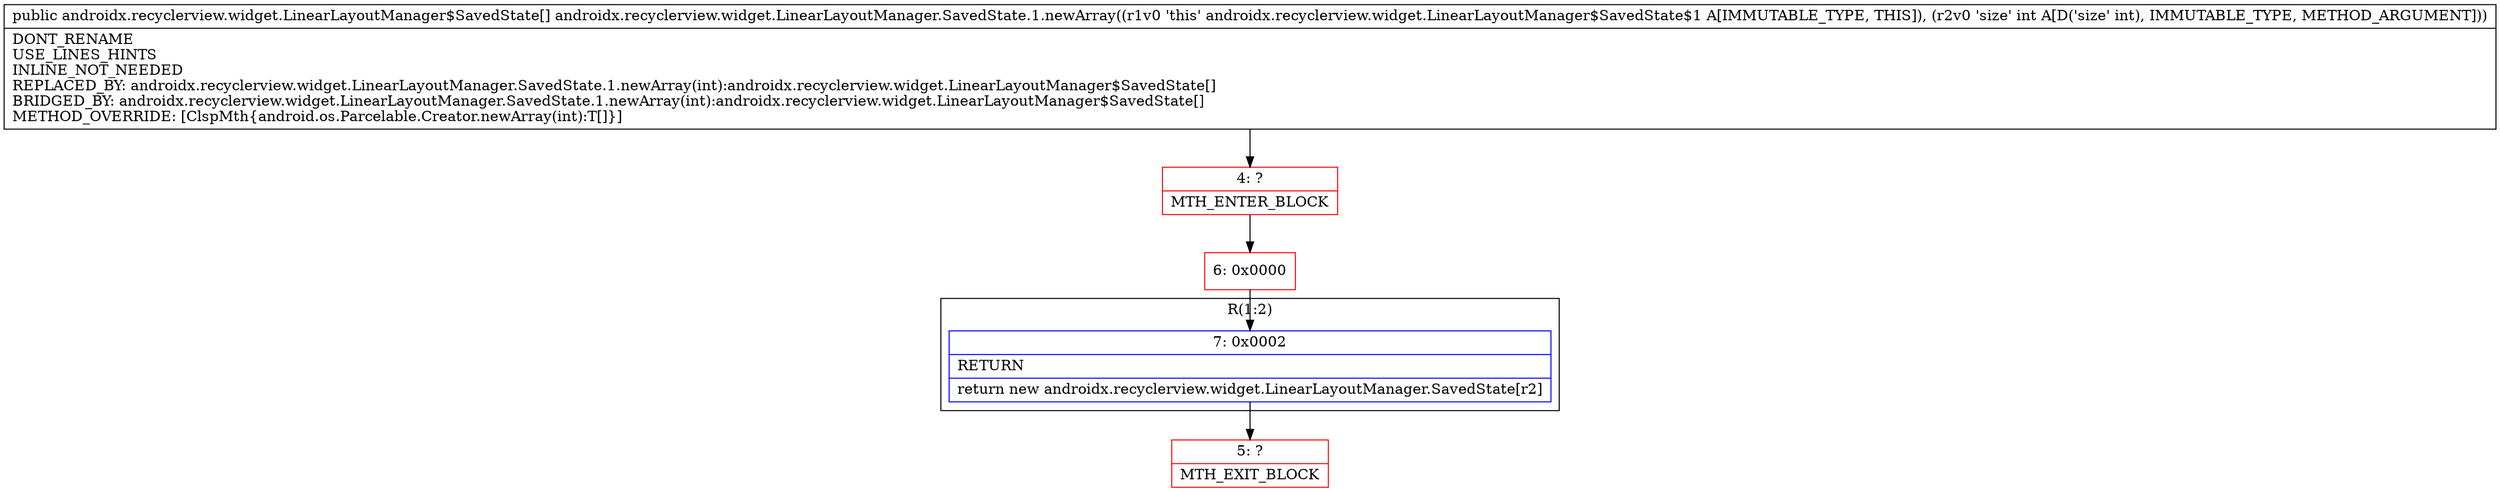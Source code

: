 digraph "CFG forandroidx.recyclerview.widget.LinearLayoutManager.SavedState.1.newArray(I)[Landroidx\/recyclerview\/widget\/LinearLayoutManager$SavedState;" {
subgraph cluster_Region_393431839 {
label = "R(1:2)";
node [shape=record,color=blue];
Node_7 [shape=record,label="{7\:\ 0x0002|RETURN\l|return new androidx.recyclerview.widget.LinearLayoutManager.SavedState[r2]\l}"];
}
Node_4 [shape=record,color=red,label="{4\:\ ?|MTH_ENTER_BLOCK\l}"];
Node_6 [shape=record,color=red,label="{6\:\ 0x0000}"];
Node_5 [shape=record,color=red,label="{5\:\ ?|MTH_EXIT_BLOCK\l}"];
MethodNode[shape=record,label="{public androidx.recyclerview.widget.LinearLayoutManager$SavedState[] androidx.recyclerview.widget.LinearLayoutManager.SavedState.1.newArray((r1v0 'this' androidx.recyclerview.widget.LinearLayoutManager$SavedState$1 A[IMMUTABLE_TYPE, THIS]), (r2v0 'size' int A[D('size' int), IMMUTABLE_TYPE, METHOD_ARGUMENT]))  | DONT_RENAME\lUSE_LINES_HINTS\lINLINE_NOT_NEEDED\lREPLACED_BY: androidx.recyclerview.widget.LinearLayoutManager.SavedState.1.newArray(int):androidx.recyclerview.widget.LinearLayoutManager$SavedState[]\lBRIDGED_BY: androidx.recyclerview.widget.LinearLayoutManager.SavedState.1.newArray(int):androidx.recyclerview.widget.LinearLayoutManager$SavedState[]\lMETHOD_OVERRIDE: [ClspMth\{android.os.Parcelable.Creator.newArray(int):T[]\}]\l}"];
MethodNode -> Node_4;Node_7 -> Node_5;
Node_4 -> Node_6;
Node_6 -> Node_7;
}

